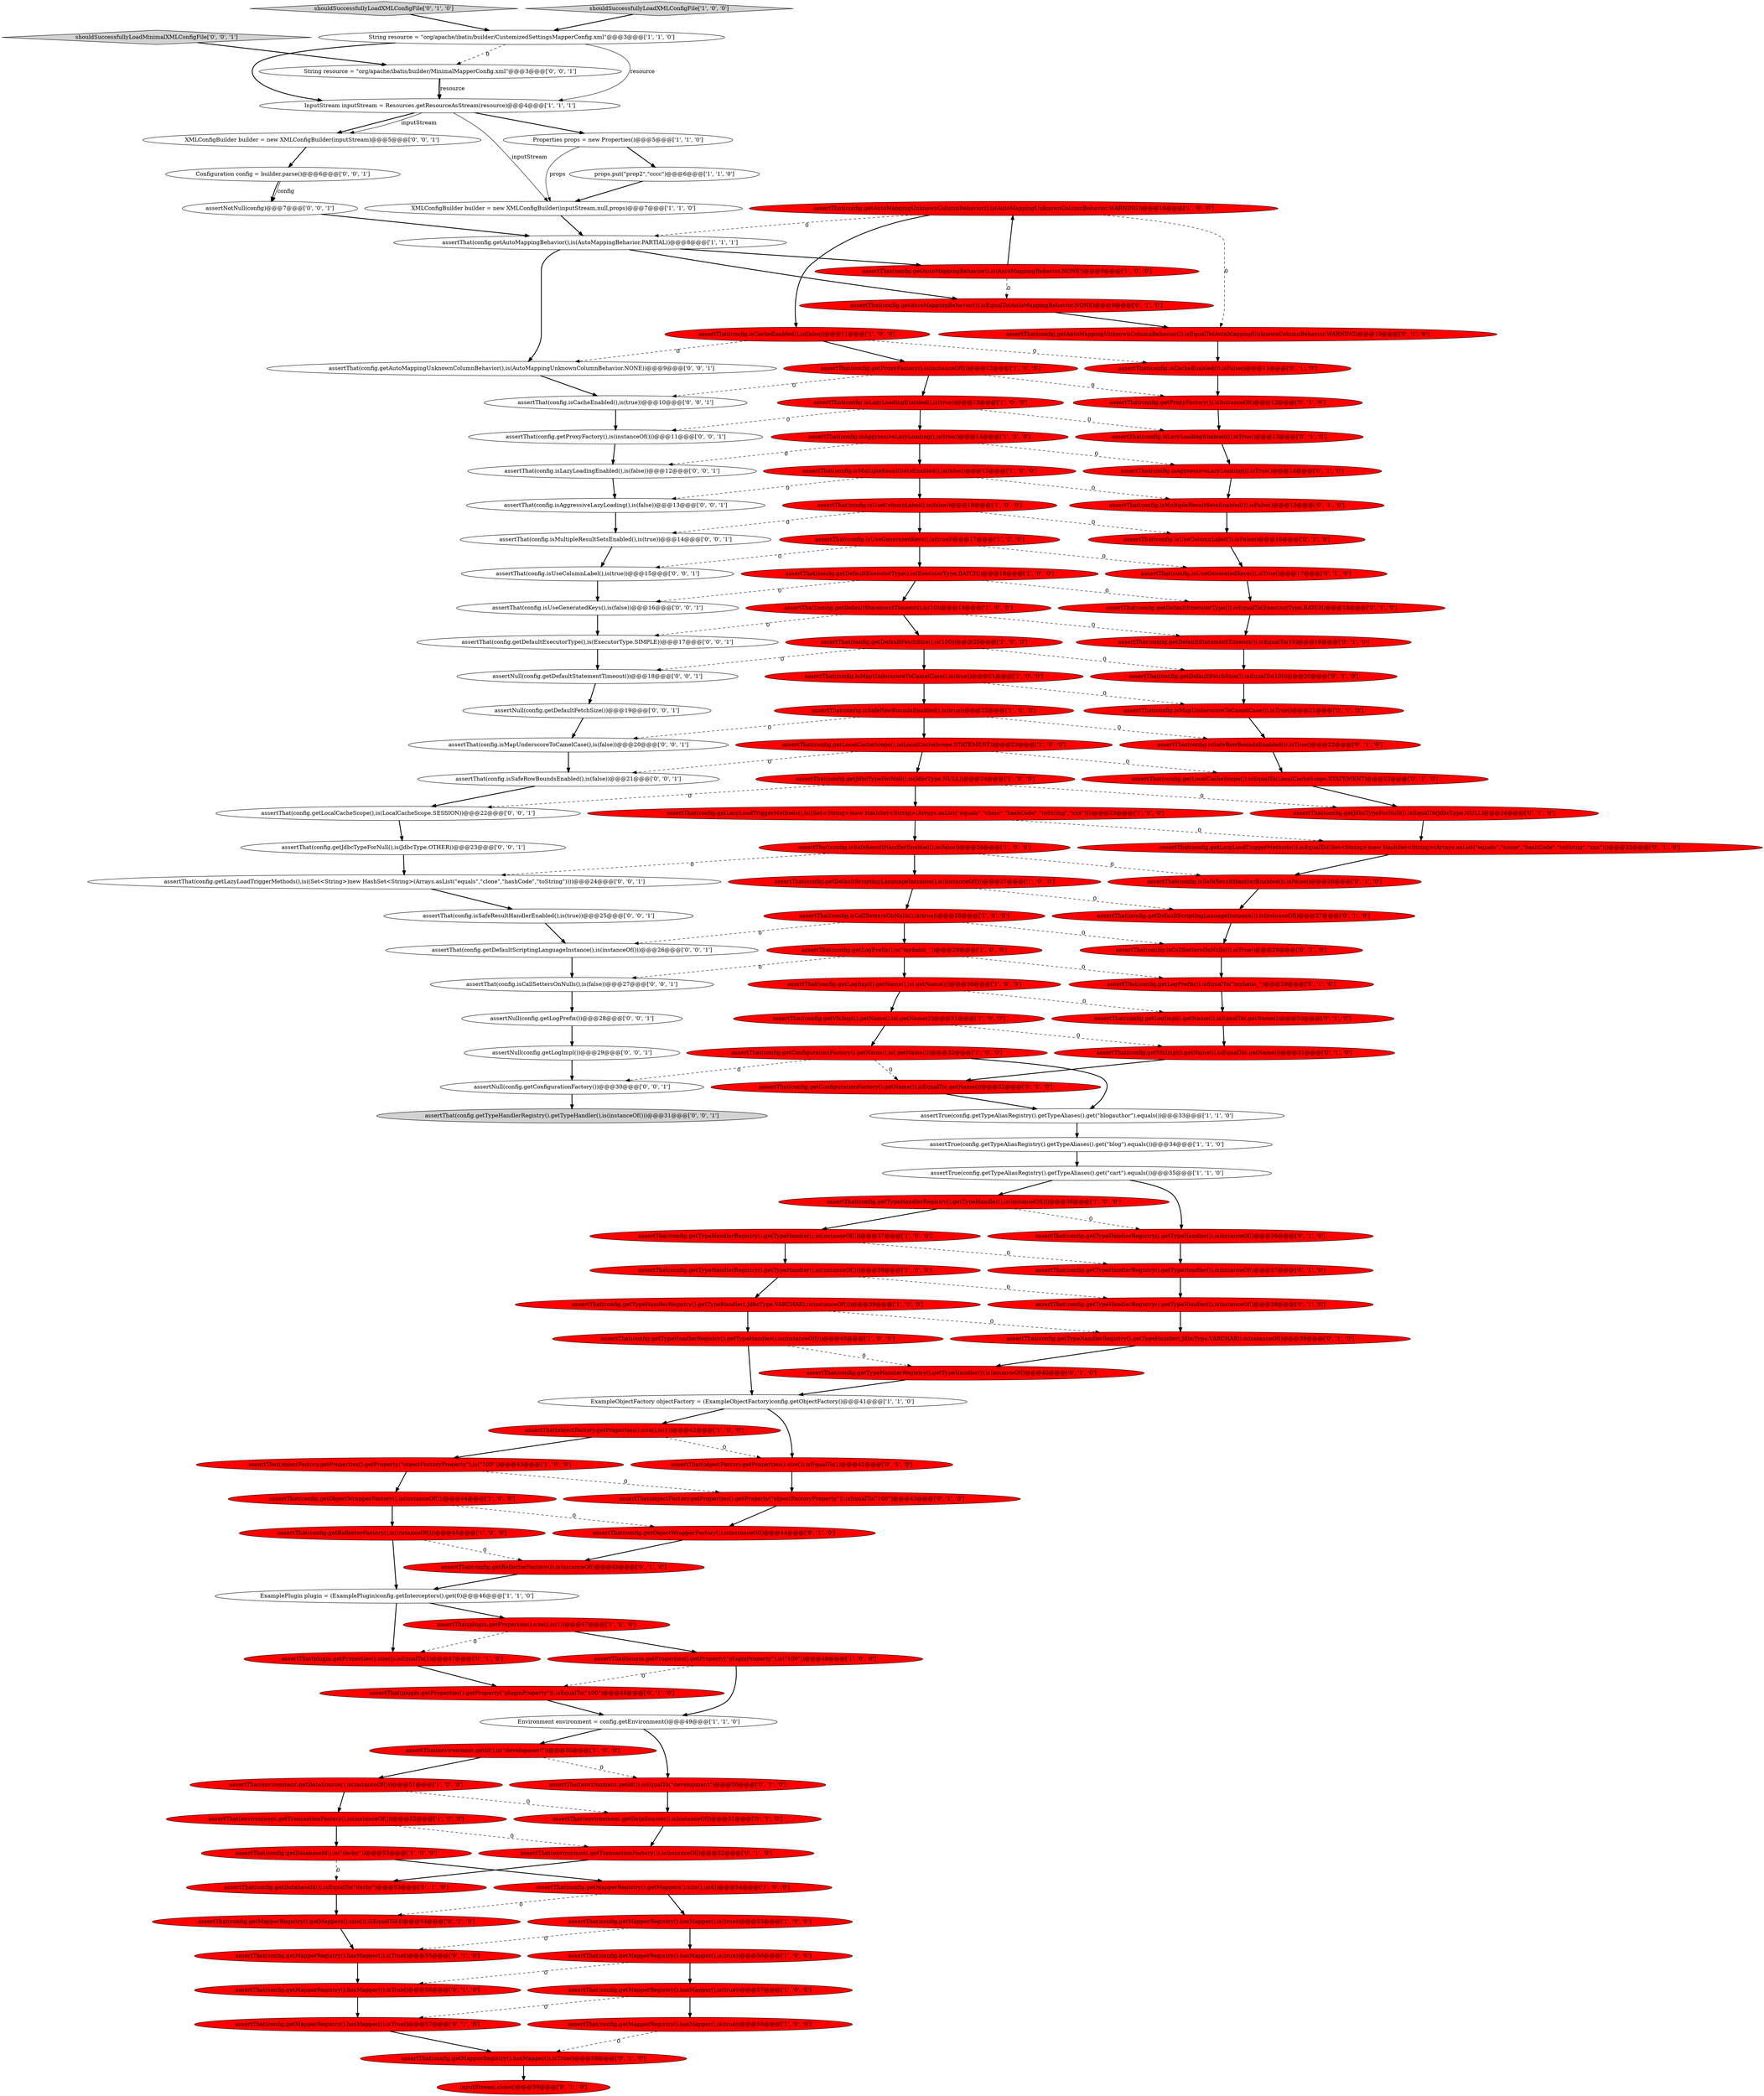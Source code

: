 digraph {
51 [style = filled, label = "assertThat(config.getMapperRegistry().hasMapper(),is(true))@@@56@@@['1', '0', '0']", fillcolor = red, shape = ellipse image = "AAA1AAABBB1BBB"];
50 [style = filled, label = "assertThat(environment.getId(),is(\"development\"))@@@50@@@['1', '0', '0']", fillcolor = red, shape = ellipse image = "AAA1AAABBB1BBB"];
103 [style = filled, label = "XMLConfigBuilder builder = new XMLConfigBuilder(inputStream)@@@5@@@['0', '0', '1']", fillcolor = white, shape = ellipse image = "AAA0AAABBB3BBB"];
93 [style = filled, label = "shouldSuccessfullyLoadXMLConfigFile['0', '1', '0']", fillcolor = lightgray, shape = diamond image = "AAA0AAABBB2BBB"];
5 [style = filled, label = "assertThat(config.isCallSettersOnNulls(),is(true))@@@28@@@['1', '0', '0']", fillcolor = red, shape = ellipse image = "AAA1AAABBB1BBB"];
0 [style = filled, label = "assertThat(config.isUseGeneratedKeys(),is(true))@@@17@@@['1', '0', '0']", fillcolor = red, shape = ellipse image = "AAA1AAABBB1BBB"];
32 [style = filled, label = "props.put(\"prop2\",\"cccc\")@@@6@@@['1', '1', '0']", fillcolor = white, shape = ellipse image = "AAA0AAABBB1BBB"];
76 [style = filled, label = "assertThat(config.getConfigurationFactory().getName()).isEqualTo(.getName())@@@32@@@['0', '1', '0']", fillcolor = red, shape = ellipse image = "AAA1AAABBB2BBB"];
125 [style = filled, label = "assertNull(config.getDefaultFetchSize())@@@19@@@['0', '0', '1']", fillcolor = white, shape = ellipse image = "AAA0AAABBB3BBB"];
80 [style = filled, label = "assertThat(objectFactory.getProperties().getProperty(\"objectFactoryProperty\")).isEqualTo(\"100\")@@@43@@@['0', '1', '0']", fillcolor = red, shape = ellipse image = "AAA1AAABBB2BBB"];
18 [style = filled, label = "assertThat(config.getAutoMappingUnknownColumnBehavior(),is(AutoMappingUnknownColumnBehavior.WARNING))@@@10@@@['1', '0', '0']", fillcolor = red, shape = ellipse image = "AAA1AAABBB1BBB"];
35 [style = filled, label = "assertThat(config.isMultipleResultSetsEnabled(),is(false))@@@15@@@['1', '0', '0']", fillcolor = red, shape = ellipse image = "AAA1AAABBB1BBB"];
10 [style = filled, label = "assertThat(config.isUseColumnLabel(),is(false))@@@16@@@['1', '0', '0']", fillcolor = red, shape = ellipse image = "AAA1AAABBB1BBB"];
13 [style = filled, label = "assertThat(config.getVfsImpl().getName(),is(.getName()))@@@31@@@['1', '0', '0']", fillcolor = red, shape = ellipse image = "AAA1AAABBB1BBB"];
64 [style = filled, label = "assertThat(config.isCacheEnabled()).isFalse()@@@11@@@['0', '1', '0']", fillcolor = red, shape = ellipse image = "AAA1AAABBB2BBB"];
97 [style = filled, label = "assertThat(config.isMultipleResultSetsEnabled()).isFalse()@@@15@@@['0', '1', '0']", fillcolor = red, shape = ellipse image = "AAA1AAABBB2BBB"];
57 [style = filled, label = "assertThat(environment.getId()).isEqualTo(\"development\")@@@50@@@['0', '1', '0']", fillcolor = red, shape = ellipse image = "AAA1AAABBB2BBB"];
34 [style = filled, label = "assertThat(config.getDefaultExecutorType(),is(ExecutorType.BATCH))@@@18@@@['1', '0', '0']", fillcolor = red, shape = ellipse image = "AAA1AAABBB1BBB"];
44 [style = filled, label = "assertThat(objectFactory.getProperties().getProperty(\"objectFactoryProperty\"),is(\"100\"))@@@43@@@['1', '0', '0']", fillcolor = red, shape = ellipse image = "AAA1AAABBB1BBB"];
111 [style = filled, label = "assertThat(config.getTypeHandlerRegistry().getTypeHandler(),is(instanceOf()))@@@31@@@['0', '0', '1']", fillcolor = lightgray, shape = ellipse image = "AAA0AAABBB3BBB"];
94 [style = filled, label = "assertThat(config.getMapperRegistry().hasMapper()).isTrue()@@@57@@@['0', '1', '0']", fillcolor = red, shape = ellipse image = "AAA1AAABBB2BBB"];
27 [style = filled, label = "assertThat(config.getMapperRegistry().getMappers().size(),is(4))@@@54@@@['1', '0', '0']", fillcolor = red, shape = ellipse image = "AAA1AAABBB1BBB"];
52 [style = filled, label = "assertTrue(config.getTypeAliasRegistry().getTypeAliases().get(\"blogauthor\").equals())@@@33@@@['1', '1', '0']", fillcolor = white, shape = ellipse image = "AAA0AAABBB1BBB"];
65 [style = filled, label = "assertThat(environment.getDataSource()).isInstanceOf()@@@51@@@['0', '1', '0']", fillcolor = red, shape = ellipse image = "AAA1AAABBB2BBB"];
101 [style = filled, label = "assertThat(config.getMapperRegistry().getMappers().size()).isEqualTo(4)@@@54@@@['0', '1', '0']", fillcolor = red, shape = ellipse image = "AAA1AAABBB2BBB"];
55 [style = filled, label = "assertThat(config.getAutoMappingBehavior(),is(AutoMappingBehavior.PARTIAL))@@@8@@@['1', '1', '1']", fillcolor = white, shape = ellipse image = "AAA0AAABBB1BBB"];
81 [style = filled, label = "assertThat(config.getLogPrefix()).isEqualTo(\"mybatis_\")@@@29@@@['0', '1', '0']", fillcolor = red, shape = ellipse image = "AAA1AAABBB2BBB"];
70 [style = filled, label = "assertThat(plugin.getProperties().size()).isEqualTo(1)@@@47@@@['0', '1', '0']", fillcolor = red, shape = ellipse image = "AAA1AAABBB2BBB"];
96 [style = filled, label = "assertThat(config.getAutoMappingBehavior()).isEqualTo(AutoMappingBehavior.NONE)@@@9@@@['0', '1', '0']", fillcolor = red, shape = ellipse image = "AAA1AAABBB2BBB"];
14 [style = filled, label = "assertThat(config.getReflectorFactory(),is(instanceOf()))@@@45@@@['1', '0', '0']", fillcolor = red, shape = ellipse image = "AAA1AAABBB1BBB"];
124 [style = filled, label = "assertThat(config.isLazyLoadingEnabled(),is(false))@@@12@@@['0', '0', '1']", fillcolor = white, shape = ellipse image = "AAA0AAABBB3BBB"];
17 [style = filled, label = "InputStream inputStream = Resources.getResourceAsStream(resource)@@@4@@@['1', '1', '1']", fillcolor = white, shape = ellipse image = "AAA0AAABBB1BBB"];
88 [style = filled, label = "assertThat(config.isSafeRowBoundsEnabled()).isTrue()@@@22@@@['0', '1', '0']", fillcolor = red, shape = ellipse image = "AAA1AAABBB2BBB"];
72 [style = filled, label = "assertThat(config.getMapperRegistry().hasMapper()).isTrue()@@@56@@@['0', '1', '0']", fillcolor = red, shape = ellipse image = "AAA1AAABBB2BBB"];
49 [style = filled, label = "assertThat(config.isAggressiveLazyLoading(),is(true))@@@14@@@['1', '0', '0']", fillcolor = red, shape = ellipse image = "AAA1AAABBB1BBB"];
25 [style = filled, label = "ExamplePlugin plugin = (ExamplePlugin)config.getInterceptors().get(0)@@@46@@@['1', '1', '0']", fillcolor = white, shape = ellipse image = "AAA0AAABBB1BBB"];
59 [style = filled, label = "assertThat(config.getObjectWrapperFactory()).isInstanceOf()@@@44@@@['0', '1', '0']", fillcolor = red, shape = ellipse image = "AAA1AAABBB2BBB"];
47 [style = filled, label = "assertThat(environment.getTransactionFactory(),is(instanceOf()))@@@52@@@['1', '0', '0']", fillcolor = red, shape = ellipse image = "AAA1AAABBB1BBB"];
56 [style = filled, label = "assertThat(config.getProxyFactory(),is(instanceOf()))@@@12@@@['1', '0', '0']", fillcolor = red, shape = ellipse image = "AAA1AAABBB1BBB"];
42 [style = filled, label = "assertThat(objectFactory.getProperties().size(),is(1))@@@42@@@['1', '0', '0']", fillcolor = red, shape = ellipse image = "AAA1AAABBB1BBB"];
100 [style = filled, label = "assertThat(environment.getTransactionFactory()).isInstanceOf()@@@52@@@['0', '1', '0']", fillcolor = red, shape = ellipse image = "AAA1AAABBB2BBB"];
82 [style = filled, label = "assertThat(config.getAutoMappingUnknownColumnBehavior()).isEqualTo(AutoMappingUnknownColumnBehavior.WARNING)@@@10@@@['0', '1', '0']", fillcolor = red, shape = ellipse image = "AAA1AAABBB2BBB"];
21 [style = filled, label = "assertThat(config.getTypeHandlerRegistry().getTypeHandler(),is(instanceOf()))@@@38@@@['1', '0', '0']", fillcolor = red, shape = ellipse image = "AAA1AAABBB1BBB"];
102 [style = filled, label = "assertThat(config.getTypeHandlerRegistry().getTypeHandler()).isInstanceOf()@@@37@@@['0', '1', '0']", fillcolor = red, shape = ellipse image = "AAA1AAABBB2BBB"];
1 [style = filled, label = "assertThat(config.getTypeHandlerRegistry().getTypeHandler(),is(instanceOf()))@@@40@@@['1', '0', '0']", fillcolor = red, shape = ellipse image = "AAA1AAABBB1BBB"];
46 [style = filled, label = "assertThat(config.isSafeResultHandlerEnabled(),is(false))@@@26@@@['1', '0', '0']", fillcolor = red, shape = ellipse image = "AAA1AAABBB1BBB"];
11 [style = filled, label = "assertThat(config.getDefaultStatementTimeout(),is(10))@@@19@@@['1', '0', '0']", fillcolor = red, shape = ellipse image = "AAA1AAABBB1BBB"];
33 [style = filled, label = "shouldSuccessfullyLoadXMLConfigFile['1', '0', '0']", fillcolor = lightgray, shape = diamond image = "AAA0AAABBB1BBB"];
54 [style = filled, label = "assertThat(config.getDatabaseId(),is(\"derby\"))@@@53@@@['1', '0', '0']", fillcolor = red, shape = ellipse image = "AAA1AAABBB1BBB"];
40 [style = filled, label = "assertThat(config.getAutoMappingBehavior(),is(AutoMappingBehavior.NONE))@@@9@@@['1', '0', '0']", fillcolor = red, shape = ellipse image = "AAA1AAABBB1BBB"];
29 [style = filled, label = "assertThat(config.isLazyLoadingEnabled(),is(true))@@@13@@@['1', '0', '0']", fillcolor = red, shape = ellipse image = "AAA1AAABBB1BBB"];
99 [style = filled, label = "assertThat(objectFactory.getProperties().size()).isEqualTo(1)@@@42@@@['0', '1', '0']", fillcolor = red, shape = ellipse image = "AAA1AAABBB2BBB"];
108 [style = filled, label = "assertThat(config.isUseColumnLabel(),is(true))@@@15@@@['0', '0', '1']", fillcolor = white, shape = ellipse image = "AAA0AAABBB3BBB"];
7 [style = filled, label = "assertThat(config.getLogImpl().getName(),is(.getName()))@@@30@@@['1', '0', '0']", fillcolor = red, shape = ellipse image = "AAA1AAABBB1BBB"];
89 [style = filled, label = "assertThat(config.getReflectorFactory()).isInstanceOf()@@@45@@@['0', '1', '0']", fillcolor = red, shape = ellipse image = "AAA1AAABBB2BBB"];
130 [style = filled, label = "assertThat(config.getDefaultExecutorType(),is(ExecutorType.SIMPLE))@@@17@@@['0', '0', '1']", fillcolor = white, shape = ellipse image = "AAA0AAABBB3BBB"];
87 [style = filled, label = "assertThat(config.getDefaultScriptingLanuageInstance()).isInstanceOf()@@@27@@@['0', '1', '0']", fillcolor = red, shape = ellipse image = "AAA1AAABBB2BBB"];
122 [style = filled, label = "assertNull(config.getLogPrefix())@@@28@@@['0', '0', '1']", fillcolor = white, shape = ellipse image = "AAA0AAABBB3BBB"];
117 [style = filled, label = "shouldSuccessfullyLoadMinimalXMLConfigFile['0', '0', '1']", fillcolor = lightgray, shape = diamond image = "AAA0AAABBB3BBB"];
20 [style = filled, label = "assertThat(config.getLogPrefix(),is(\"mybatis_\"))@@@29@@@['1', '0', '0']", fillcolor = red, shape = ellipse image = "AAA1AAABBB1BBB"];
2 [style = filled, label = "assertThat(environment.getDataSource(),is(instanceOf()))@@@51@@@['1', '0', '0']", fillcolor = red, shape = ellipse image = "AAA1AAABBB1BBB"];
114 [style = filled, label = "assertThat(config.isAggressiveLazyLoading(),is(false))@@@13@@@['0', '0', '1']", fillcolor = white, shape = ellipse image = "AAA0AAABBB3BBB"];
67 [style = filled, label = "inputStream.close()@@@59@@@['0', '1', '0']", fillcolor = red, shape = ellipse image = "AAA1AAABBB2BBB"];
22 [style = filled, label = "assertTrue(config.getTypeAliasRegistry().getTypeAliases().get(\"blog\").equals())@@@34@@@['1', '1', '0']", fillcolor = white, shape = ellipse image = "AAA0AAABBB1BBB"];
41 [style = filled, label = "XMLConfigBuilder builder = new XMLConfigBuilder(inputStream,null,props)@@@7@@@['1', '1', '0']", fillcolor = white, shape = ellipse image = "AAA0AAABBB1BBB"];
85 [style = filled, label = "assertThat(config.getDefaultFetchSize()).isEqualTo(100)@@@20@@@['0', '1', '0']", fillcolor = red, shape = ellipse image = "AAA1AAABBB2BBB"];
86 [style = filled, label = "assertThat(config.isSafeResultHandlerEnabled()).isFalse()@@@26@@@['0', '1', '0']", fillcolor = red, shape = ellipse image = "AAA1AAABBB2BBB"];
3 [style = filled, label = "assertThat(config.getDefaultScriptingLanguageInstance(),is(instanceOf()))@@@27@@@['1', '0', '0']", fillcolor = red, shape = ellipse image = "AAA1AAABBB1BBB"];
43 [style = filled, label = "assertThat(config.isSafeRowBoundsEnabled(),is(true))@@@22@@@['1', '0', '0']", fillcolor = red, shape = ellipse image = "AAA1AAABBB1BBB"];
31 [style = filled, label = "assertThat(config.getConfigurationFactory().getName(),is(.getName()))@@@32@@@['1', '0', '0']", fillcolor = red, shape = ellipse image = "AAA1AAABBB1BBB"];
107 [style = filled, label = "assertThat(config.isCallSettersOnNulls(),is(false))@@@27@@@['0', '0', '1']", fillcolor = white, shape = ellipse image = "AAA0AAABBB3BBB"];
38 [style = filled, label = "assertThat(config.isCacheEnabled(),is(false))@@@11@@@['1', '0', '0']", fillcolor = red, shape = ellipse image = "AAA1AAABBB1BBB"];
84 [style = filled, label = "assertThat(config.getLazyLoadTriggerMethods()).isEqualTo((Set<String>)new HashSet<String>(Arrays.asList(\"equals\",\"clone\",\"hashCode\",\"toString\",\"xxx\")))@@@25@@@['0', '1', '0']", fillcolor = red, shape = ellipse image = "AAA1AAABBB2BBB"];
119 [style = filled, label = "assertThat(config.getLazyLoadTriggerMethods(),is((Set<String>)new HashSet<String>(Arrays.asList(\"equals\",\"clone\",\"hashCode\",\"toString\"))))@@@24@@@['0', '0', '1']", fillcolor = white, shape = ellipse image = "AAA0AAABBB3BBB"];
110 [style = filled, label = "assertThat(config.isUseGeneratedKeys(),is(false))@@@16@@@['0', '0', '1']", fillcolor = white, shape = ellipse image = "AAA0AAABBB3BBB"];
66 [style = filled, label = "assertThat(config.getVfsImpl().getName()).isEqualTo(.getName())@@@31@@@['0', '1', '0']", fillcolor = red, shape = ellipse image = "AAA1AAABBB2BBB"];
4 [style = filled, label = "assertThat(config.getTypeHandlerRegistry().getTypeHandler(),is(instanceOf()))@@@37@@@['1', '0', '0']", fillcolor = red, shape = ellipse image = "AAA1AAABBB1BBB"];
63 [style = filled, label = "assertThat(config.getTypeHandlerRegistry().getTypeHandler()).isInstanceOf()@@@38@@@['0', '1', '0']", fillcolor = red, shape = ellipse image = "AAA1AAABBB2BBB"];
30 [style = filled, label = "ExampleObjectFactory objectFactory = (ExampleObjectFactory)config.getObjectFactory()@@@41@@@['1', '1', '0']", fillcolor = white, shape = ellipse image = "AAA0AAABBB1BBB"];
37 [style = filled, label = "assertThat(config.isMapUnderscoreToCamelCase(),is(true))@@@21@@@['1', '0', '0']", fillcolor = red, shape = ellipse image = "AAA1AAABBB1BBB"];
129 [style = filled, label = "assertNull(config.getConfigurationFactory())@@@30@@@['0', '0', '1']", fillcolor = white, shape = ellipse image = "AAA0AAABBB3BBB"];
36 [style = filled, label = "Environment environment = config.getEnvironment()@@@49@@@['1', '1', '0']", fillcolor = white, shape = ellipse image = "AAA0AAABBB1BBB"];
75 [style = filled, label = "assertThat(config.getLogImpl().getName()).isEqualTo(.getName())@@@30@@@['0', '1', '0']", fillcolor = red, shape = ellipse image = "AAA1AAABBB2BBB"];
77 [style = filled, label = "assertThat(config.isUseGeneratedKeys()).isTrue()@@@17@@@['0', '1', '0']", fillcolor = red, shape = ellipse image = "AAA1AAABBB2BBB"];
71 [style = filled, label = "assertThat(config.isCallSettersOnNulls()).isTrue()@@@28@@@['0', '1', '0']", fillcolor = red, shape = ellipse image = "AAA1AAABBB2BBB"];
120 [style = filled, label = "assertThat(config.isSafeRowBoundsEnabled(),is(false))@@@21@@@['0', '0', '1']", fillcolor = white, shape = ellipse image = "AAA0AAABBB3BBB"];
19 [style = filled, label = "assertThat(config.getTypeHandlerRegistry().getTypeHandler(,JdbcType.VARCHAR),is(instanceOf()))@@@39@@@['1', '0', '0']", fillcolor = red, shape = ellipse image = "AAA1AAABBB1BBB"];
39 [style = filled, label = "assertThat(config.getMapperRegistry().hasMapper(),is(true))@@@57@@@['1', '0', '0']", fillcolor = red, shape = ellipse image = "AAA1AAABBB1BBB"];
118 [style = filled, label = "assertThat(config.isSafeResultHandlerEnabled(),is(true))@@@25@@@['0', '0', '1']", fillcolor = white, shape = ellipse image = "AAA0AAABBB3BBB"];
6 [style = filled, label = "assertThat(config.getTypeHandlerRegistry().getTypeHandler(),is(instanceOf()))@@@36@@@['1', '0', '0']", fillcolor = red, shape = ellipse image = "AAA1AAABBB1BBB"];
8 [style = filled, label = "assertThat(config.getDefaultFetchSize(),is(100))@@@20@@@['1', '0', '0']", fillcolor = red, shape = ellipse image = "AAA1AAABBB1BBB"];
45 [style = filled, label = "assertThat(plugin.getProperties().getProperty(\"pluginProperty\"),is(\"100\"))@@@48@@@['1', '0', '0']", fillcolor = red, shape = ellipse image = "AAA1AAABBB1BBB"];
58 [style = filled, label = "assertThat(config.getJdbcTypeForNull()).isEqualTo(JdbcType.NULL)@@@24@@@['0', '1', '0']", fillcolor = red, shape = ellipse image = "AAA1AAABBB2BBB"];
105 [style = filled, label = "assertNull(config.getLogImpl())@@@29@@@['0', '0', '1']", fillcolor = white, shape = ellipse image = "AAA0AAABBB3BBB"];
91 [style = filled, label = "assertThat(config.getDefaultStatementTimeout()).isEqualTo(10)@@@19@@@['0', '1', '0']", fillcolor = red, shape = ellipse image = "AAA1AAABBB2BBB"];
48 [style = filled, label = "assertThat(config.getMapperRegistry().hasMapper(),is(true))@@@55@@@['1', '0', '0']", fillcolor = red, shape = ellipse image = "AAA1AAABBB1BBB"];
68 [style = filled, label = "assertThat(config.getMapperRegistry().hasMapper()).isTrue()@@@58@@@['0', '1', '0']", fillcolor = red, shape = ellipse image = "AAA1AAABBB2BBB"];
112 [style = filled, label = "assertThat(config.getDefaultScriptingLanguageInstance(),is(instanceOf()))@@@26@@@['0', '0', '1']", fillcolor = white, shape = ellipse image = "AAA0AAABBB3BBB"];
121 [style = filled, label = "assertThat(config.getJdbcTypeForNull(),is(JdbcType.OTHER))@@@23@@@['0', '0', '1']", fillcolor = white, shape = ellipse image = "AAA0AAABBB3BBB"];
98 [style = filled, label = "assertThat(config.getDatabaseId()).isEqualTo(\"derby\")@@@53@@@['0', '1', '0']", fillcolor = red, shape = ellipse image = "AAA1AAABBB2BBB"];
123 [style = filled, label = "assertThat(config.getAutoMappingUnknownColumnBehavior(),is(AutoMappingUnknownColumnBehavior.NONE))@@@9@@@['0', '0', '1']", fillcolor = white, shape = ellipse image = "AAA0AAABBB3BBB"];
109 [style = filled, label = "Configuration config = builder.parse()@@@6@@@['0', '0', '1']", fillcolor = white, shape = ellipse image = "AAA0AAABBB3BBB"];
62 [style = filled, label = "assertThat(config.getTypeHandlerRegistry().getTypeHandler()).isInstanceOf()@@@36@@@['0', '1', '0']", fillcolor = red, shape = ellipse image = "AAA1AAABBB2BBB"];
79 [style = filled, label = "assertThat(config.getLocalCacheScope()).isEqualTo(LocalCacheScope.STATEMENT)@@@23@@@['0', '1', '0']", fillcolor = red, shape = ellipse image = "AAA1AAABBB2BBB"];
12 [style = filled, label = "assertThat(config.getLocalCacheScope(),is(LocalCacheScope.STATEMENT))@@@23@@@['1', '0', '0']", fillcolor = red, shape = ellipse image = "AAA1AAABBB1BBB"];
69 [style = filled, label = "assertThat(config.getTypeHandlerRegistry().getTypeHandler(,JdbcType.VARCHAR)).isInstanceOf()@@@39@@@['0', '1', '0']", fillcolor = red, shape = ellipse image = "AAA1AAABBB2BBB"];
116 [style = filled, label = "assertThat(config.isMapUnderscoreToCamelCase(),is(false))@@@20@@@['0', '0', '1']", fillcolor = white, shape = ellipse image = "AAA0AAABBB3BBB"];
53 [style = filled, label = "assertThat(config.getLazyLoadTriggerMethods(),is((Set<String>)new HashSet<String>(Arrays.asList(\"equals\",\"clone\",\"hashCode\",\"toString\",\"xxx\"))))@@@25@@@['1', '0', '0']", fillcolor = red, shape = ellipse image = "AAA1AAABBB1BBB"];
126 [style = filled, label = "assertNull(config.getDefaultStatementTimeout())@@@18@@@['0', '0', '1']", fillcolor = white, shape = ellipse image = "AAA0AAABBB3BBB"];
95 [style = filled, label = "assertThat(config.isAggressiveLazyLoading()).isTrue()@@@14@@@['0', '1', '0']", fillcolor = red, shape = ellipse image = "AAA1AAABBB2BBB"];
9 [style = filled, label = "String resource = \"org/apache/ibatis/builder/CustomizedSettingsMapperConfig.xml\"@@@3@@@['1', '1', '0']", fillcolor = white, shape = ellipse image = "AAA0AAABBB1BBB"];
90 [style = filled, label = "assertThat(config.getTypeHandlerRegistry().getTypeHandler()).isInstanceOf()@@@40@@@['0', '1', '0']", fillcolor = red, shape = ellipse image = "AAA1AAABBB2BBB"];
92 [style = filled, label = "assertThat(config.getDefaultExecutorType()).isEqualTo(ExecutorType.BATCH)@@@18@@@['0', '1', '0']", fillcolor = red, shape = ellipse image = "AAA1AAABBB2BBB"];
83 [style = filled, label = "assertThat(config.isUseColumnLabel()).isFalse()@@@16@@@['0', '1', '0']", fillcolor = red, shape = ellipse image = "AAA1AAABBB2BBB"];
115 [style = filled, label = "assertThat(config.getProxyFactory(),is(instanceOf()))@@@11@@@['0', '0', '1']", fillcolor = white, shape = ellipse image = "AAA0AAABBB3BBB"];
26 [style = filled, label = "assertTrue(config.getTypeAliasRegistry().getTypeAliases().get(\"cart\").equals())@@@35@@@['1', '1', '0']", fillcolor = white, shape = ellipse image = "AAA0AAABBB1BBB"];
78 [style = filled, label = "assertThat(config.isMapUnderscoreToCamelCase()).isTrue()@@@21@@@['0', '1', '0']", fillcolor = red, shape = ellipse image = "AAA1AAABBB2BBB"];
28 [style = filled, label = "assertThat(config.getObjectWrapperFactory(),is(instanceOf()))@@@44@@@['1', '0', '0']", fillcolor = red, shape = ellipse image = "AAA1AAABBB1BBB"];
73 [style = filled, label = "assertThat(plugin.getProperties().getProperty(\"pluginProperty\")).isEqualTo(\"100\")@@@48@@@['0', '1', '0']", fillcolor = red, shape = ellipse image = "AAA1AAABBB2BBB"];
23 [style = filled, label = "assertThat(config.getMapperRegistry().hasMapper(),is(true))@@@58@@@['1', '0', '0']", fillcolor = red, shape = ellipse image = "AAA1AAABBB1BBB"];
104 [style = filled, label = "assertThat(config.getLocalCacheScope(),is(LocalCacheScope.SESSION))@@@22@@@['0', '0', '1']", fillcolor = white, shape = ellipse image = "AAA0AAABBB3BBB"];
113 [style = filled, label = "assertThat(config.isCacheEnabled(),is(true))@@@10@@@['0', '0', '1']", fillcolor = white, shape = ellipse image = "AAA0AAABBB3BBB"];
60 [style = filled, label = "assertThat(config.getMapperRegistry().hasMapper()).isTrue()@@@55@@@['0', '1', '0']", fillcolor = red, shape = ellipse image = "AAA1AAABBB2BBB"];
15 [style = filled, label = "assertThat(config.getJdbcTypeForNull(),is(JdbcType.NULL))@@@24@@@['1', '0', '0']", fillcolor = red, shape = ellipse image = "AAA1AAABBB1BBB"];
128 [style = filled, label = "String resource = \"org/apache/ibatis/builder/MinimalMapperConfig.xml\"@@@3@@@['0', '0', '1']", fillcolor = white, shape = ellipse image = "AAA0AAABBB3BBB"];
61 [style = filled, label = "assertThat(config.getProxyFactory()).isInstanceOf()@@@12@@@['0', '1', '0']", fillcolor = red, shape = ellipse image = "AAA1AAABBB2BBB"];
24 [style = filled, label = "Properties props = new Properties()@@@5@@@['1', '1', '0']", fillcolor = white, shape = ellipse image = "AAA0AAABBB1BBB"];
127 [style = filled, label = "assertNotNull(config)@@@7@@@['0', '0', '1']", fillcolor = white, shape = ellipse image = "AAA0AAABBB3BBB"];
74 [style = filled, label = "assertThat(config.isLazyLoadingEnabled()).isTrue()@@@13@@@['0', '1', '0']", fillcolor = red, shape = ellipse image = "AAA1AAABBB2BBB"];
16 [style = filled, label = "assertThat(plugin.getProperties().size(),is(1))@@@47@@@['1', '0', '0']", fillcolor = red, shape = ellipse image = "AAA1AAABBB1BBB"];
106 [style = filled, label = "assertThat(config.isMultipleResultSetsEnabled(),is(true))@@@14@@@['0', '0', '1']", fillcolor = white, shape = ellipse image = "AAA0AAABBB3BBB"];
56->29 [style = bold, label=""];
15->58 [style = dashed, label="0"];
37->78 [style = dashed, label="0"];
38->123 [style = dashed, label="0"];
14->25 [style = bold, label=""];
54->27 [style = bold, label=""];
9->17 [style = solid, label="resource"];
24->41 [style = solid, label="props"];
6->62 [style = dashed, label="0"];
11->130 [style = dashed, label="0"];
5->20 [style = bold, label=""];
21->63 [style = dashed, label="0"];
85->78 [style = bold, label=""];
24->32 [style = bold, label=""];
46->119 [style = dashed, label="0"];
76->52 [style = bold, label=""];
55->40 [style = bold, label=""];
5->71 [style = dashed, label="0"];
106->108 [style = bold, label=""];
50->2 [style = bold, label=""];
56->61 [style = dashed, label="0"];
47->100 [style = dashed, label="0"];
51->72 [style = dashed, label="0"];
1->30 [style = bold, label=""];
16->70 [style = dashed, label="0"];
94->68 [style = bold, label=""];
23->68 [style = dashed, label="0"];
17->41 [style = solid, label="inputStream"];
28->59 [style = dashed, label="0"];
18->55 [style = dashed, label="0"];
28->14 [style = bold, label=""];
38->64 [style = dashed, label="0"];
12->79 [style = dashed, label="0"];
114->106 [style = bold, label=""];
55->96 [style = bold, label=""];
77->92 [style = bold, label=""];
99->80 [style = bold, label=""];
70->73 [style = bold, label=""];
19->1 [style = bold, label=""];
37->43 [style = bold, label=""];
3->5 [style = bold, label=""];
48->51 [style = bold, label=""];
20->107 [style = dashed, label="0"];
42->44 [style = bold, label=""];
17->103 [style = bold, label=""];
43->88 [style = dashed, label="0"];
49->124 [style = dashed, label="0"];
39->23 [style = bold, label=""];
38->56 [style = bold, label=""];
51->39 [style = bold, label=""];
19->69 [style = dashed, label="0"];
15->104 [style = dashed, label="0"];
18->82 [style = dashed, label="0"];
97->83 [style = bold, label=""];
35->10 [style = bold, label=""];
58->84 [style = bold, label=""];
42->99 [style = dashed, label="0"];
13->31 [style = bold, label=""];
113->115 [style = bold, label=""];
18->38 [style = bold, label=""];
61->74 [style = bold, label=""];
34->92 [style = dashed, label="0"];
117->128 [style = bold, label=""];
118->112 [style = bold, label=""];
0->77 [style = dashed, label="0"];
39->94 [style = dashed, label="0"];
3->87 [style = dashed, label="0"];
21->19 [style = bold, label=""];
59->89 [style = bold, label=""];
16->45 [style = bold, label=""];
128->17 [style = solid, label="resource"];
93->9 [style = bold, label=""];
108->110 [style = bold, label=""];
121->119 [style = bold, label=""];
30->42 [style = bold, label=""];
4->21 [style = bold, label=""];
9->17 [style = bold, label=""];
63->69 [style = bold, label=""];
26->6 [style = bold, label=""];
35->97 [style = dashed, label="0"];
44->80 [style = dashed, label="0"];
120->104 [style = bold, label=""];
109->127 [style = solid, label="config"];
110->130 [style = bold, label=""];
31->76 [style = dashed, label="0"];
0->108 [style = dashed, label="0"];
0->34 [style = bold, label=""];
6->4 [style = bold, label=""];
12->120 [style = dashed, label="0"];
75->66 [style = bold, label=""];
48->60 [style = dashed, label="0"];
47->54 [style = bold, label=""];
43->12 [style = bold, label=""];
82->64 [style = bold, label=""];
65->100 [style = bold, label=""];
125->116 [style = bold, label=""];
4->102 [style = dashed, label="0"];
83->77 [style = bold, label=""];
98->101 [style = bold, label=""];
10->0 [style = bold, label=""];
29->115 [style = dashed, label="0"];
87->71 [style = bold, label=""];
30->99 [style = bold, label=""];
90->30 [style = bold, label=""];
11->8 [style = bold, label=""];
109->127 [style = bold, label=""];
36->50 [style = bold, label=""];
96->82 [style = bold, label=""];
57->65 [style = bold, label=""];
27->101 [style = dashed, label="0"];
20->7 [style = bold, label=""];
10->106 [style = dashed, label="0"];
36->57 [style = bold, label=""];
22->26 [style = bold, label=""];
78->88 [style = bold, label=""];
88->79 [style = bold, label=""];
71->81 [style = bold, label=""];
105->129 [style = bold, label=""];
25->70 [style = bold, label=""];
49->35 [style = bold, label=""];
31->52 [style = bold, label=""];
45->36 [style = bold, label=""];
107->122 [style = bold, label=""];
15->53 [style = bold, label=""];
26->62 [style = bold, label=""];
80->59 [style = bold, label=""];
46->86 [style = dashed, label="0"];
123->113 [style = bold, label=""];
29->49 [style = bold, label=""];
89->25 [style = bold, label=""];
52->22 [style = bold, label=""];
25->16 [style = bold, label=""];
66->76 [style = bold, label=""];
95->97 [style = bold, label=""];
55->123 [style = bold, label=""];
54->98 [style = dashed, label="0"];
13->66 [style = dashed, label="0"];
74->95 [style = bold, label=""];
53->46 [style = bold, label=""];
50->57 [style = dashed, label="0"];
92->91 [style = bold, label=""];
60->72 [style = bold, label=""];
34->110 [style = dashed, label="0"];
101->60 [style = bold, label=""];
81->75 [style = bold, label=""];
17->103 [style = solid, label="inputStream"];
35->114 [style = dashed, label="0"];
64->61 [style = bold, label=""];
32->41 [style = bold, label=""];
115->124 [style = bold, label=""];
8->37 [style = bold, label=""];
43->116 [style = dashed, label="0"];
5->112 [style = dashed, label="0"];
126->125 [style = bold, label=""];
31->129 [style = dashed, label="0"];
102->63 [style = bold, label=""];
129->111 [style = bold, label=""];
2->47 [style = bold, label=""];
122->105 [style = bold, label=""];
46->3 [style = bold, label=""];
7->13 [style = bold, label=""];
1->90 [style = dashed, label="0"];
112->107 [style = bold, label=""];
56->113 [style = dashed, label="0"];
79->58 [style = bold, label=""];
8->126 [style = dashed, label="0"];
91->85 [style = bold, label=""];
68->67 [style = bold, label=""];
10->83 [style = dashed, label="0"];
7->75 [style = dashed, label="0"];
41->55 [style = bold, label=""];
53->84 [style = dashed, label="0"];
128->17 [style = bold, label=""];
116->120 [style = bold, label=""];
45->73 [style = dashed, label="0"];
12->15 [style = bold, label=""];
69->90 [style = bold, label=""];
9->128 [style = dashed, label="0"];
40->18 [style = bold, label=""];
33->9 [style = bold, label=""];
84->86 [style = bold, label=""];
34->11 [style = bold, label=""];
11->91 [style = dashed, label="0"];
124->114 [style = bold, label=""];
86->87 [style = bold, label=""];
130->126 [style = bold, label=""];
73->36 [style = bold, label=""];
17->24 [style = bold, label=""];
104->121 [style = bold, label=""];
119->118 [style = bold, label=""];
100->98 [style = bold, label=""];
103->109 [style = bold, label=""];
44->28 [style = bold, label=""];
27->48 [style = bold, label=""];
40->96 [style = dashed, label="0"];
49->95 [style = dashed, label="0"];
127->55 [style = bold, label=""];
2->65 [style = dashed, label="0"];
29->74 [style = dashed, label="0"];
8->85 [style = dashed, label="0"];
20->81 [style = dashed, label="0"];
62->102 [style = bold, label=""];
72->94 [style = bold, label=""];
14->89 [style = dashed, label="0"];
}
